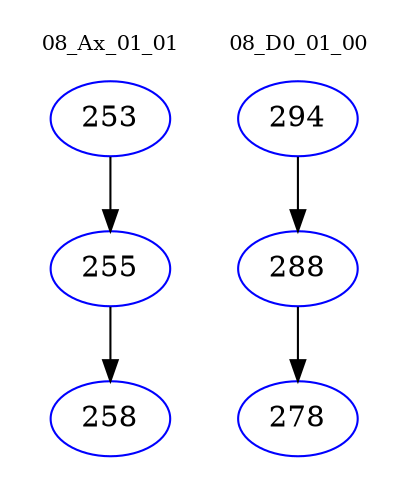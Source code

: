 digraph{
subgraph cluster_0 {
color = white
label = "08_Ax_01_01";
fontsize=10;
T0_253 [label="253", color="blue"]
T0_253 -> T0_255 [color="black"]
T0_255 [label="255", color="blue"]
T0_255 -> T0_258 [color="black"]
T0_258 [label="258", color="blue"]
}
subgraph cluster_1 {
color = white
label = "08_D0_01_00";
fontsize=10;
T1_294 [label="294", color="blue"]
T1_294 -> T1_288 [color="black"]
T1_288 [label="288", color="blue"]
T1_288 -> T1_278 [color="black"]
T1_278 [label="278", color="blue"]
}
}
